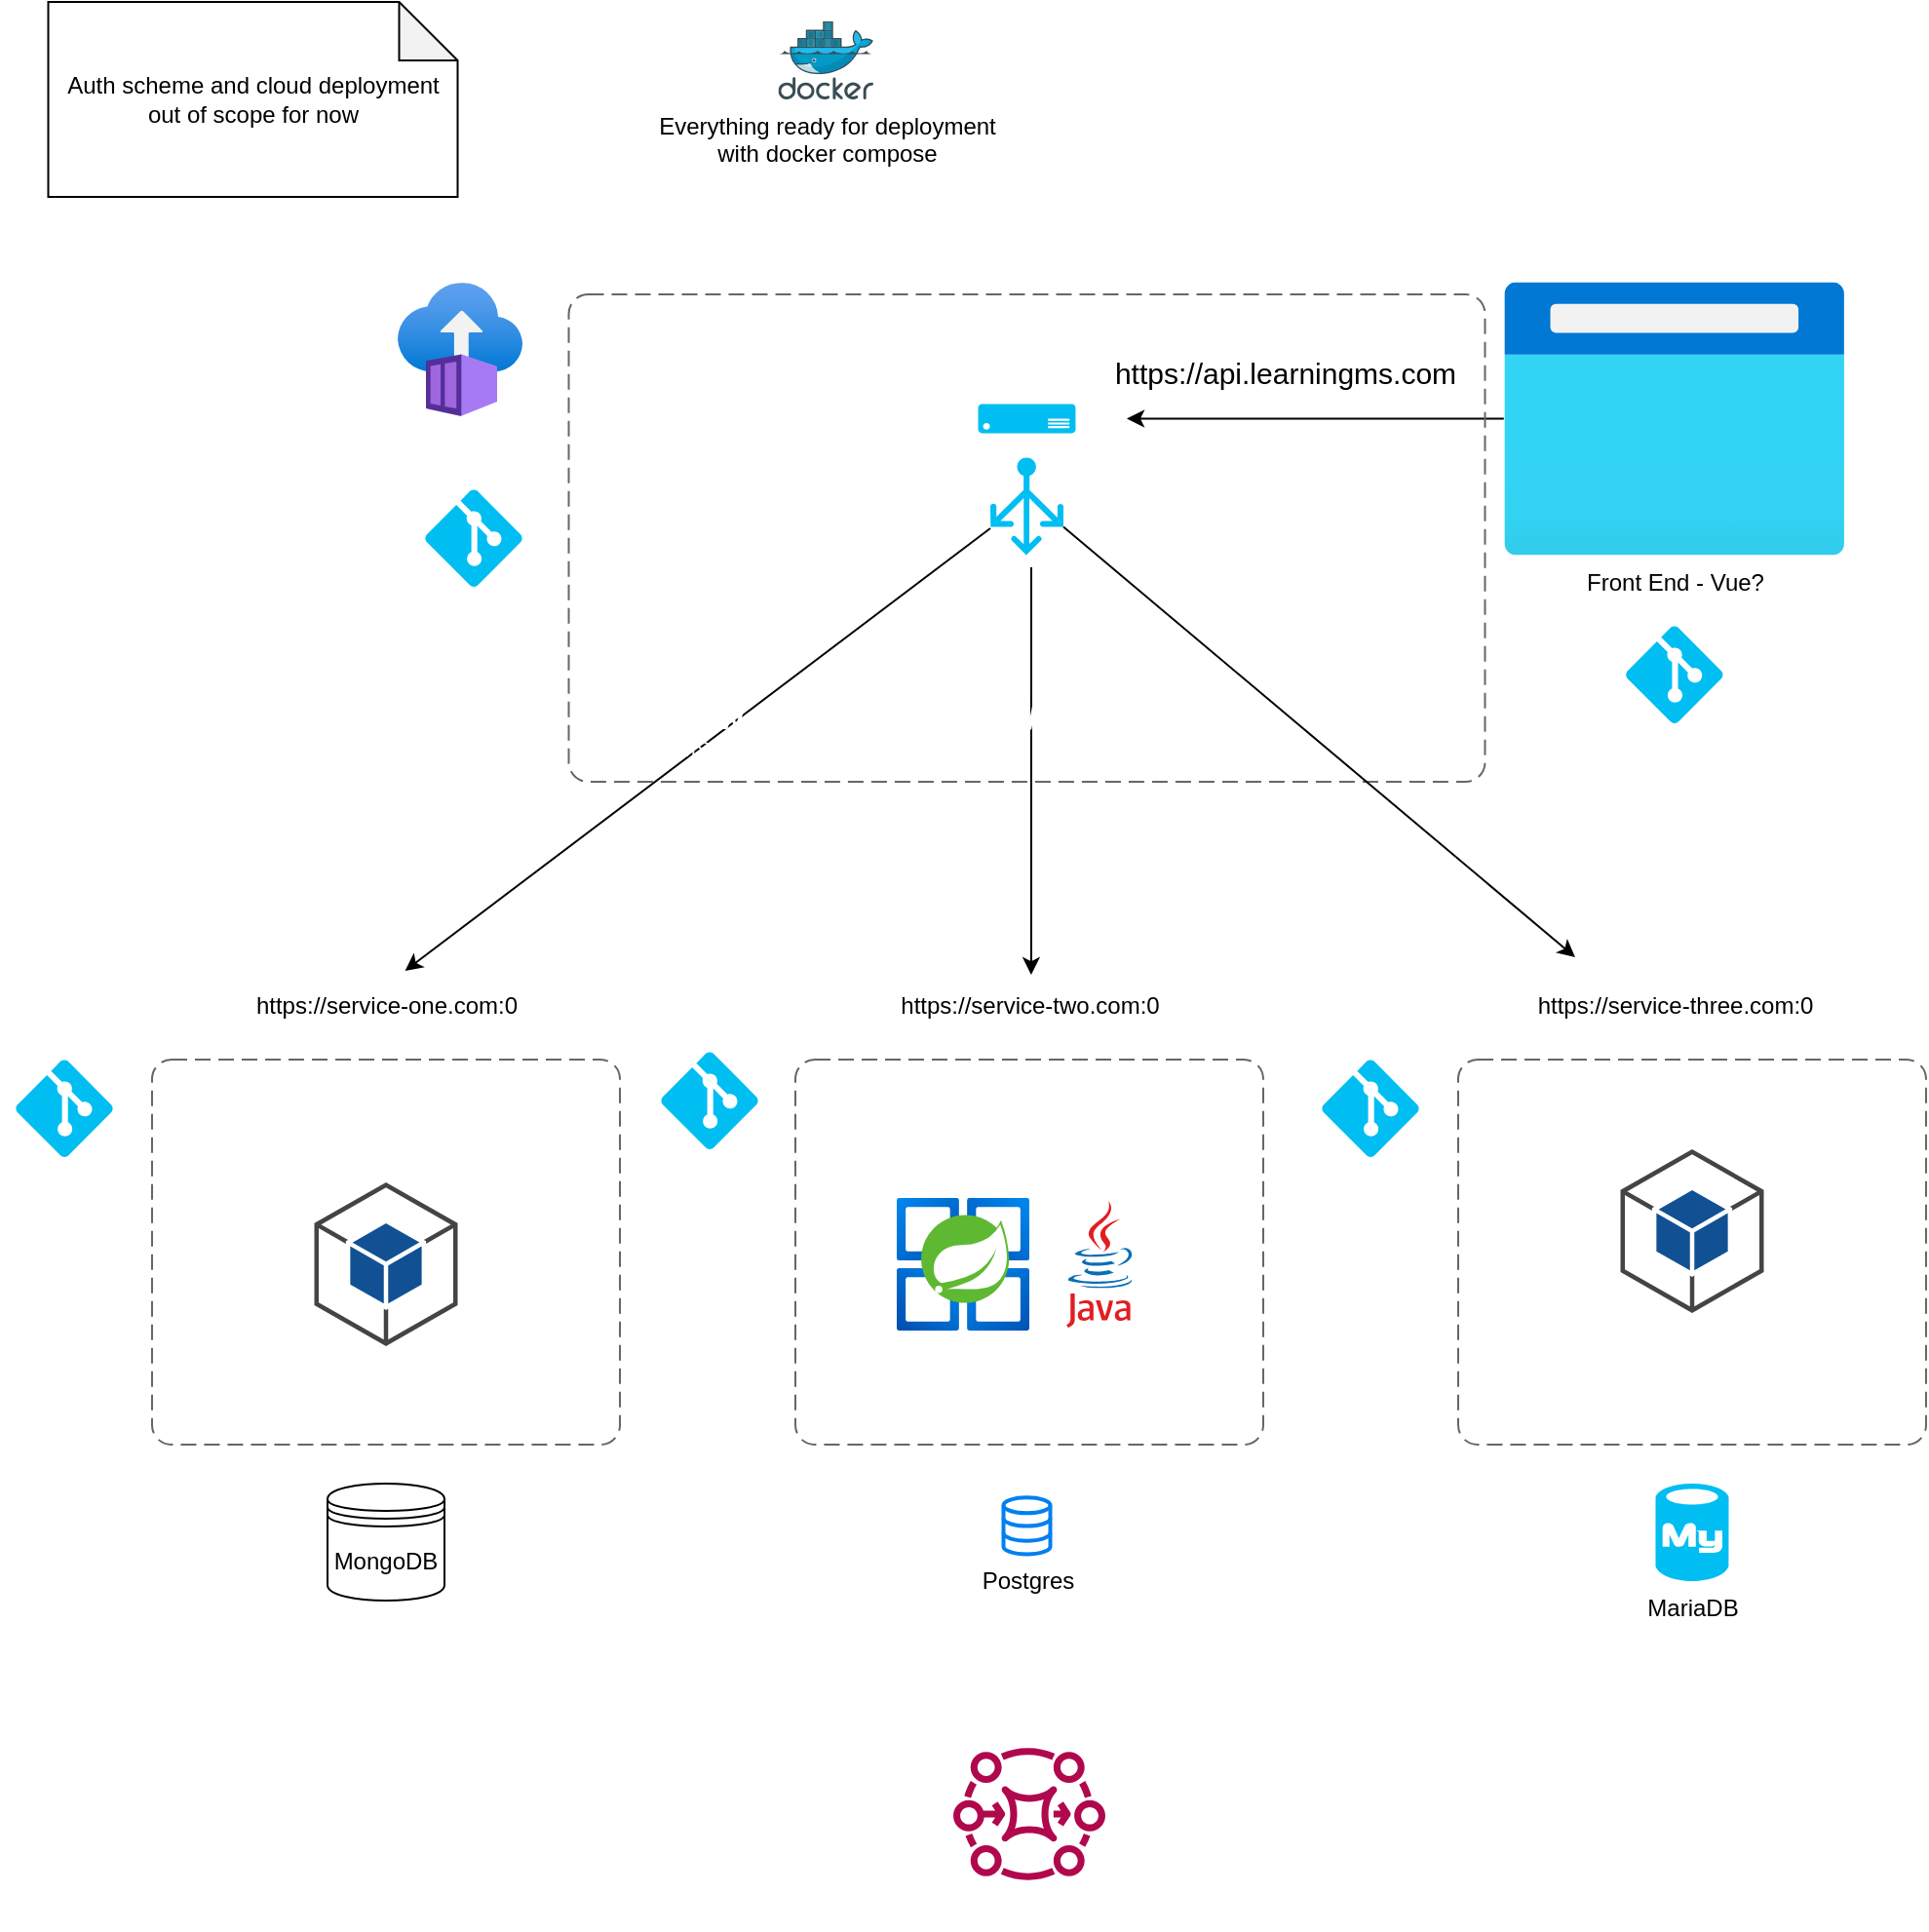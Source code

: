 <mxfile>
    <diagram id="IqBbU6rmLj6iQJ4ehn9A" name="Page-1">
        <mxGraphModel dx="1444" dy="867" grid="1" gridSize="10" guides="1" tooltips="1" connect="1" arrows="1" fold="1" page="1" pageScale="1" pageWidth="850" pageHeight="1100" math="0" shadow="0">
            <root>
                <mxCell id="0"/>
                <mxCell id="1" parent="0"/>
                <mxCell id="6" value="" style="outlineConnect=0;dashed=0;verticalLabelPosition=bottom;verticalAlign=top;align=center;html=1;shape=mxgraph.aws3.android;fillColor=#115193;gradientColor=none;" parent="1" vertex="1">
                    <mxGeometry x="203.25" y="635.5" width="73.5" height="84" as="geometry"/>
                </mxCell>
                <mxCell id="7" value="" style="dashed=0;outlineConnect=0;html=1;align=center;labelPosition=center;verticalLabelPosition=bottom;verticalAlign=top;shape=mxgraph.weblogos.java" parent="1" vertex="1">
                    <mxGeometry x="589" y="645" width="34.4" height="65" as="geometry"/>
                </mxCell>
                <mxCell id="8" value="" style="aspect=fixed;html=1;points=[];align=center;image;fontSize=12;image=img/lib/azure2/compute/Azure_Spring_Cloud.svg;" parent="1" vertex="1">
                    <mxGeometry x="502" y="643.5" width="68" height="68" as="geometry"/>
                </mxCell>
                <mxCell id="18" value="" style="aspect=fixed;html=1;points=[];align=center;image;fontSize=12;image=img/lib/azure2/containers/Container_Instances.svg;" parent="1" vertex="1">
                    <mxGeometry x="246" y="173.75" width="64" height="69" as="geometry"/>
                </mxCell>
                <object placeholders="1" c4Name="Catálogo - dotnet" c4Type="ContainerScopeBoundary" c4Application="LearningMS" label="&lt;font style=&quot;font-size: 16px&quot;&gt;&lt;b&gt;&lt;div style=&quot;text-align: left&quot;&gt;%c4Name%&lt;/div&gt;&lt;/b&gt;&lt;/font&gt;&lt;div style=&quot;text-align: left&quot;&gt;[%c4Application%]&lt;/div&gt;" id="26">
                    <mxCell style="rounded=1;fontSize=11;whiteSpace=wrap;html=1;dashed=1;arcSize=20;fillColor=none;strokeColor=#666666;fontColor=#FFFFFF;labelBackgroundColor=none;align=left;verticalAlign=bottom;labelBorderColor=none;spacingTop=0;spacing=10;dashPattern=8 4;metaEdit=1;rotatable=0;perimeter=rectanglePerimeter;labelPadding=0;allowArrows=0;connectable=0;expand=0;recursiveResize=0;editable=1;pointerEvents=0;absoluteArcSize=1;points=[[0.25,0,0],[0.5,0,0],[0.75,0,0],[1,0.25,0],[1,0.5,0],[1,0.75,0],[0.75,1,0],[0.5,1,0],[0.25,1,0],[0,0.75,0],[0,0.5,0],[0,0.25,0]];" parent="1" vertex="1">
                        <mxGeometry x="120" y="572.5" width="240" height="197.5" as="geometry"/>
                    </mxCell>
                </object>
                <object placeholders="1" c4Name="Pedidos - Spring Boot" c4Type="ContainerScopeBoundary" c4Application="LearningMS" label="&lt;font style=&quot;font-size: 16px&quot;&gt;&lt;b&gt;&lt;div style=&quot;text-align: left&quot;&gt;%c4Name%&lt;/div&gt;&lt;/b&gt;&lt;/font&gt;&lt;div style=&quot;text-align: left&quot;&gt;[%c4Application%]&lt;/div&gt;" id="27">
                    <mxCell style="rounded=1;fontSize=11;whiteSpace=wrap;html=1;dashed=1;arcSize=20;fillColor=none;strokeColor=#666666;fontColor=#FFFFFF;labelBackgroundColor=none;align=left;verticalAlign=bottom;labelBorderColor=none;spacingTop=0;spacing=10;dashPattern=8 4;metaEdit=1;rotatable=0;perimeter=rectanglePerimeter;labelPadding=0;allowArrows=0;connectable=0;expand=0;recursiveResize=0;editable=1;pointerEvents=0;absoluteArcSize=1;points=[[0.25,0,0],[0.5,0,0],[0.75,0,0],[1,0.25,0],[1,0.5,0],[1,0.75,0],[0.75,1,0],[0.5,1,0],[0.25,1,0],[0,0.75,0],[0,0.5,0],[0,0.25,0]];" parent="1" vertex="1">
                        <mxGeometry x="450" y="572.5" width="240" height="197.5" as="geometry"/>
                    </mxCell>
                </object>
                <mxCell id="31" value="Everything ready for deployment&lt;br&gt;with docker compose" style="sketch=0;aspect=fixed;html=1;points=[];align=center;image;fontSize=12;image=img/lib/mscae/Docker.svg;" parent="1" vertex="1">
                    <mxGeometry x="441.22" y="40" width="48.78" height="40" as="geometry"/>
                </mxCell>
                <mxCell id="33" value="https://service-one.com:0" style="text;html=1;align=center;verticalAlign=middle;resizable=0;points=[];autosize=1;strokeColor=none;fillColor=none;" parent="1" vertex="1">
                    <mxGeometry x="160" y="530" width="160" height="30" as="geometry"/>
                </mxCell>
                <mxCell id="34" value="https://service-two.com:0" style="text;html=1;align=center;verticalAlign=middle;resizable=0;points=[];autosize=1;strokeColor=none;fillColor=none;" parent="1" vertex="1">
                    <mxGeometry x="490" y="530" width="160" height="30" as="geometry"/>
                </mxCell>
                <mxCell id="36" style="edgeStyle=none;html=1;entryX=0.561;entryY=-0.1;entryDx=0;entryDy=0;entryPerimeter=0;" parent="1" target="33" edge="1">
                    <mxGeometry relative="1" as="geometry">
                        <mxPoint x="260" y="520" as="targetPoint"/>
                        <mxPoint x="550" y="300" as="sourcePoint"/>
                    </mxGeometry>
                </mxCell>
                <mxCell id="37" style="edgeStyle=none;html=1;entryX=0.506;entryY=-0.033;entryDx=0;entryDy=0;entryPerimeter=0;" parent="1" target="34" edge="1">
                    <mxGeometry relative="1" as="geometry">
                        <Array as="points"/>
                        <mxPoint x="571" y="320" as="sourcePoint"/>
                    </mxGeometry>
                </mxCell>
                <mxCell id="35" value="" style="verticalLabelPosition=bottom;html=1;verticalAlign=top;align=center;strokeColor=none;fillColor=#00BEF2;shape=mxgraph.azure.load_balancer_generic;pointerEvents=1;" parent="1" vertex="1">
                    <mxGeometry x="550" y="263.75" width="37.5" height="50" as="geometry"/>
                </mxCell>
                <mxCell id="41" style="edgeStyle=none;html=1;entryX=1;entryY=0.5;entryDx=0;entryDy=0;fontSize=21;" parent="1" source="40" edge="1">
                    <mxGeometry relative="1" as="geometry">
                        <mxPoint x="620" y="243.75" as="targetPoint"/>
                    </mxGeometry>
                </mxCell>
                <mxCell id="42" value="https://api.learningms.com" style="edgeLabel;html=1;align=center;verticalAlign=middle;resizable=0;points=[];fontSize=15;" parent="41" vertex="1" connectable="0">
                    <mxGeometry x="0.229" y="-3" relative="1" as="geometry">
                        <mxPoint x="6" y="-21" as="offset"/>
                    </mxGeometry>
                </mxCell>
                <mxCell id="40" value="Front End - Vue?" style="aspect=fixed;html=1;points=[];align=center;image;fontSize=12;image=img/lib/azure2/general/Browser.svg;" parent="1" vertex="1">
                    <mxGeometry x="813.4" y="173.75" width="175" height="140" as="geometry"/>
                </mxCell>
                <object placeholders="1" c4Name="API Gateway / Load Balancer / Service Discovery - NGINX" c4Type="ContainerScopeBoundary" c4Application="LearningMS" label="&lt;font style=&quot;font-size: 16px&quot;&gt;&lt;b&gt;&lt;div style=&quot;text-align: left&quot;&gt;%c4Name%&lt;/div&gt;&lt;/b&gt;&lt;/font&gt;&lt;div style=&quot;text-align: left&quot;&gt;[%c4Application%]&lt;/div&gt;" id="43">
                    <mxCell style="rounded=1;fontSize=11;whiteSpace=wrap;html=1;dashed=1;arcSize=20;fillColor=none;strokeColor=#666666;fontColor=#FFFFFF;labelBackgroundColor=none;align=left;verticalAlign=bottom;labelBorderColor=none;spacingTop=0;spacing=10;dashPattern=8 4;metaEdit=1;rotatable=0;perimeter=rectanglePerimeter;labelPadding=0;allowArrows=0;connectable=0;expand=0;recursiveResize=0;editable=1;pointerEvents=0;absoluteArcSize=1;points=[[0.25,0,0],[0.5,0,0],[0.75,0,0],[1,0.25,0],[1,0.5,0],[1,0.75,0],[0.75,1,0],[0.5,1,0],[0.25,1,0],[0,0.75,0],[0,0.5,0],[0,0.25,0]];" parent="1" vertex="1">
                        <mxGeometry x="333.75" y="180" width="470" height="250" as="geometry"/>
                    </mxCell>
                </object>
                <mxCell id="44" value="" style="verticalLabelPosition=bottom;html=1;verticalAlign=top;align=center;strokeColor=none;fillColor=#00BEF2;shape=mxgraph.azure.server;fontSize=15;" parent="1" vertex="1">
                    <mxGeometry x="543.75" y="236.25" width="50" height="15" as="geometry"/>
                </mxCell>
                <mxCell id="46" value="&lt;font style=&quot;font-size: 13px;&quot;&gt;Submodule&lt;/font&gt;" style="verticalLabelPosition=bottom;html=1;verticalAlign=top;align=center;strokeColor=none;fillColor=#00BEF2;shape=mxgraph.azure.git_repository;fontSize=15;fontColor=#FFFFFF;" parent="1" vertex="1">
                    <mxGeometry x="50" y="572.5" width="50" height="50" as="geometry"/>
                </mxCell>
                <mxCell id="47" value="&lt;font style=&quot;font-size: 13px;&quot;&gt;Submodule&lt;/font&gt;" style="verticalLabelPosition=bottom;html=1;verticalAlign=top;align=center;strokeColor=none;fillColor=#00BEF2;shape=mxgraph.azure.git_repository;fontSize=15;fontColor=#FFFFFF;" parent="1" vertex="1">
                    <mxGeometry x="720" y="572.5" width="50" height="50" as="geometry"/>
                </mxCell>
                <mxCell id="48" value="&lt;font style=&quot;font-size: 13px;&quot;&gt;Submodule&lt;/font&gt;" style="verticalLabelPosition=bottom;html=1;verticalAlign=top;align=center;strokeColor=none;fillColor=#00BEF2;shape=mxgraph.azure.git_repository;fontSize=15;fontColor=#FFFFFF;" parent="1" vertex="1">
                    <mxGeometry x="875.9" y="350" width="50" height="50" as="geometry"/>
                </mxCell>
                <mxCell id="49" value="Submodule" style="verticalLabelPosition=bottom;html=1;verticalAlign=top;align=center;strokeColor=none;fillColor=#00BEF2;shape=mxgraph.azure.git_repository;fontSize=15;fontColor=#FFFFFF;" parent="1" vertex="1">
                    <mxGeometry x="260" y="280" width="50" height="50" as="geometry"/>
                </mxCell>
                <mxCell id="51" value="Auth scheme and cloud deployment&lt;br&gt;out of scope for now" style="shape=note;whiteSpace=wrap;html=1;backgroundOutline=1;darkOpacity=0.05;" parent="1" vertex="1">
                    <mxGeometry x="66.75" y="30" width="210" height="100" as="geometry"/>
                </mxCell>
                <object placeholders="1" c4Name="Usuários - dotnet" c4Type="ContainerScopeBoundary" c4Application="LearningMS" label="&lt;font style=&quot;font-size: 16px&quot;&gt;&lt;b&gt;&lt;div style=&quot;text-align: left&quot;&gt;%c4Name%&lt;/div&gt;&lt;/b&gt;&lt;/font&gt;&lt;div style=&quot;text-align: left&quot;&gt;[%c4Application%]&lt;/div&gt;" id="53">
                    <mxCell style="rounded=1;fontSize=11;whiteSpace=wrap;html=1;dashed=1;arcSize=20;fillColor=none;strokeColor=#666666;fontColor=#FFFFFF;labelBackgroundColor=none;align=left;verticalAlign=bottom;labelBorderColor=none;spacingTop=0;spacing=10;dashPattern=8 4;metaEdit=1;rotatable=0;perimeter=rectanglePerimeter;labelPadding=0;allowArrows=0;connectable=0;expand=0;recursiveResize=0;editable=1;pointerEvents=0;absoluteArcSize=1;points=[[0.25,0,0],[0.5,0,0],[0.75,0,0],[1,0.25,0],[1,0.5,0],[1,0.75,0],[0.75,1,0],[0.5,1,0],[0.25,1,0],[0,0.75,0],[0,0.5,0],[0,0.25,0]];" vertex="1" parent="1">
                        <mxGeometry x="790" y="572.5" width="240" height="197.5" as="geometry"/>
                    </mxCell>
                </object>
                <mxCell id="55" value="" style="outlineConnect=0;dashed=0;verticalLabelPosition=bottom;verticalAlign=top;align=center;html=1;shape=mxgraph.aws3.android;fillColor=#115193;gradientColor=none;" vertex="1" parent="1">
                    <mxGeometry x="873.25" y="618.5" width="73.5" height="84" as="geometry"/>
                </mxCell>
                <mxCell id="56" value="&lt;font style=&quot;font-size: 13px;&quot;&gt;Submodule&lt;/font&gt;" style="verticalLabelPosition=bottom;html=1;verticalAlign=top;align=center;strokeColor=none;fillColor=#00BEF2;shape=mxgraph.azure.git_repository;fontSize=15;fontColor=#FFFFFF;" vertex="1" parent="1">
                    <mxGeometry x="381" y="568.5" width="50" height="50" as="geometry"/>
                </mxCell>
                <mxCell id="57" value="MongoDB" style="shape=datastore;whiteSpace=wrap;html=1;" vertex="1" parent="1">
                    <mxGeometry x="210" y="790" width="60" height="60" as="geometry"/>
                </mxCell>
                <mxCell id="58" value="Postgres" style="html=1;verticalLabelPosition=bottom;align=center;labelBackgroundColor=none;verticalAlign=top;strokeWidth=2;strokeColor=#0080F0;shadow=0;dashed=0;shape=mxgraph.ios7.icons.data;" vertex="1" parent="1">
                    <mxGeometry x="556.75" y="797.15" width="24" height="29.1" as="geometry"/>
                </mxCell>
                <mxCell id="59" value="MariaDB" style="verticalLabelPosition=bottom;html=1;verticalAlign=top;align=center;strokeColor=none;fillColor=#00BEF2;shape=mxgraph.azure.mysql_database;" vertex="1" parent="1">
                    <mxGeometry x="891.25" y="790" width="37.5" height="50" as="geometry"/>
                </mxCell>
                <mxCell id="60" style="edgeStyle=none;html=1;exitX=1;exitY=0.71;exitDx=0;exitDy=0;exitPerimeter=0;" edge="1" parent="1" source="35">
                    <mxGeometry relative="1" as="geometry">
                        <mxPoint x="850" y="520" as="targetPoint"/>
                        <mxPoint x="610" y="300" as="sourcePoint"/>
                    </mxGeometry>
                </mxCell>
                <mxCell id="61" value="https://service-three.com:0" style="text;html=1;align=center;verticalAlign=middle;resizable=0;points=[];autosize=1;strokeColor=none;fillColor=none;" vertex="1" parent="1">
                    <mxGeometry x="820.9" y="530" width="160" height="30" as="geometry"/>
                </mxCell>
                <mxCell id="62" value="RabbitMQ" style="sketch=0;outlineConnect=0;fontColor=#FFFFFF;gradientColor=none;fillColor=#B0084D;strokeColor=none;dashed=0;verticalLabelPosition=bottom;verticalAlign=top;align=center;html=1;fontSize=12;fontStyle=0;aspect=fixed;pointerEvents=1;shape=mxgraph.aws4.mq_broker;labelBackgroundColor=none;" vertex="1" parent="1">
                    <mxGeometry x="531" y="920" width="78" height="78" as="geometry"/>
                </mxCell>
            </root>
        </mxGraphModel>
    </diagram>
</mxfile>